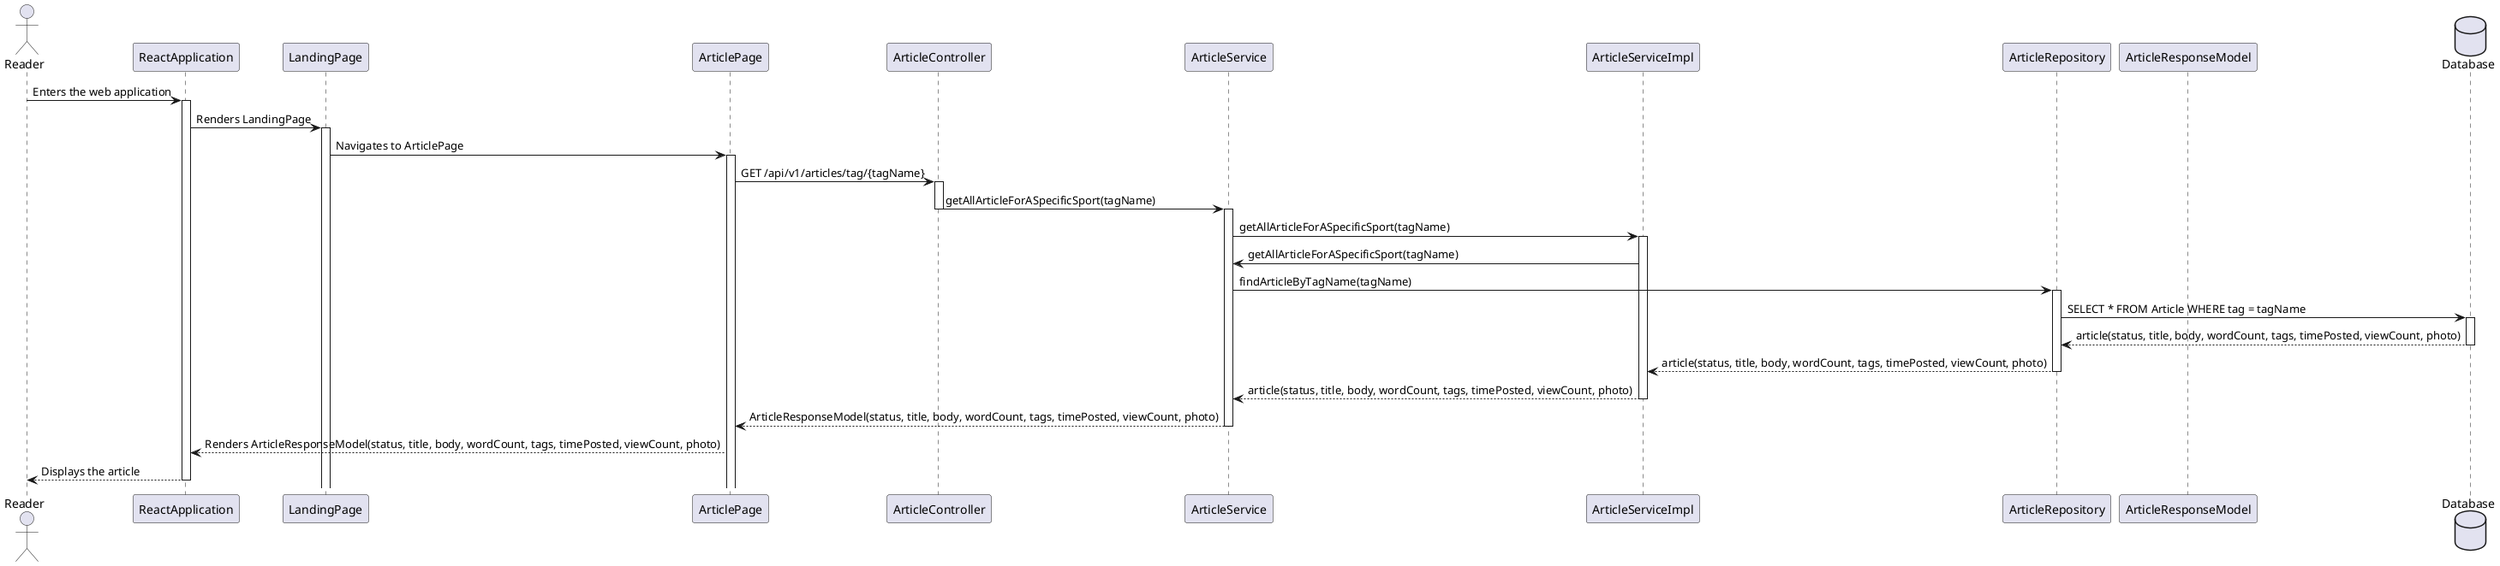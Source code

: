 @startuml
actor Reader
participant "ReactApplication" as RA
participant "LandingPage" as LP
participant "ArticlePage" as AP
participant "ArticleController" as Controller
participant "ArticleService" as Service
participant "ArticleServiceImpl" as ServiceImpl
participant "ArticleRepository" as Repo
participant "ArticleResponseModel" as ResponseModel
database "Database" as DB



Reader -> RA: Enters the web application
activate RA
RA -> LP: Renders LandingPage
activate LP
LP -> AP: Navigates to ArticlePage
activate AP
AP -> Controller: GET /api/v1/articles/tag/{tagName}
activate Controller
Controller -> Service: getAllArticleForASpecificSport(tagName)
deactivate Controller
activate Service

Service -> ServiceImpl: getAllArticleForASpecificSport(tagName)
activate ServiceImpl
ServiceImpl -> Service: getAllArticleForASpecificSport(tagName)

Service -> Repo: findArticleByTagName(tagName)
activate Repo
Repo -> DB: SELECT * FROM Article WHERE tag = tagName
activate DB
DB --> Repo: article(status, title, body, wordCount, tags, timePosted, viewCount, photo)
deactivate DB
Repo --> ServiceImpl: article(status, title, body, wordCount, tags, timePosted, viewCount, photo)
deactivate Repo
ServiceImpl --> Service: article(status, title, body, wordCount, tags, timePosted, viewCount, photo)
deactivate ServiceImpl
Service --> AP: ArticleResponseModel(status, title, body, wordCount, tags, timePosted, viewCount, photo)
deactivate Service
AP --> RA: Renders ArticleResponseModel(status, title, body, wordCount, tags, timePosted, viewCount, photo)
RA --> Reader: Displays the article
deactivate RA

@enduml
